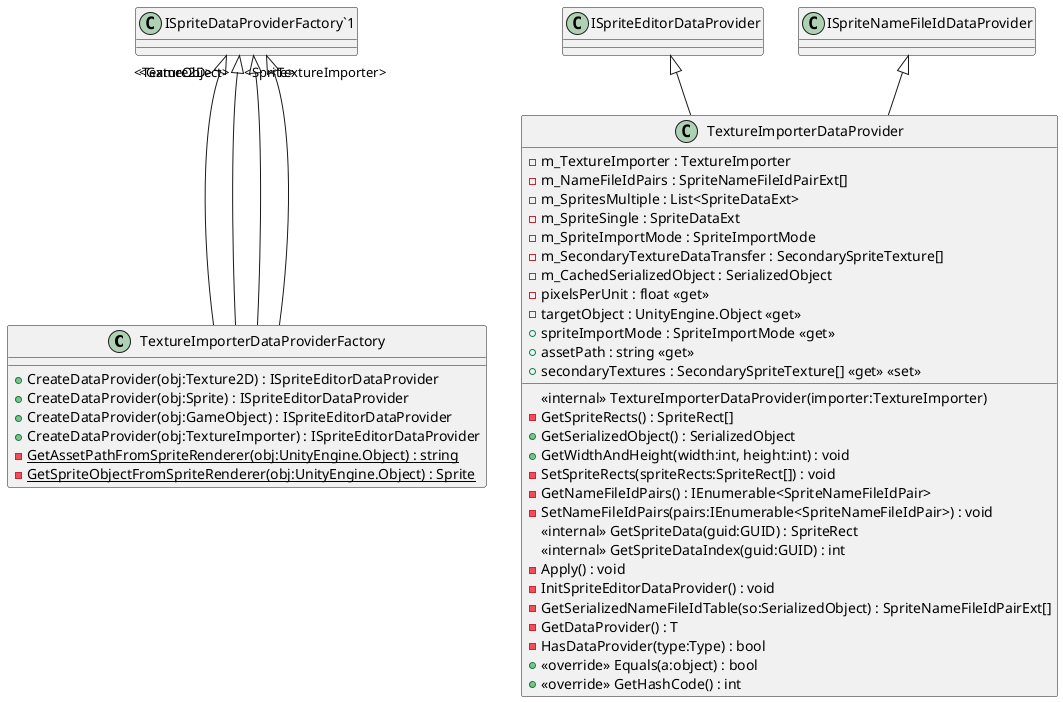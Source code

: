@startuml
class TextureImporterDataProviderFactory {
    + CreateDataProvider(obj:Texture2D) : ISpriteEditorDataProvider
    + CreateDataProvider(obj:Sprite) : ISpriteEditorDataProvider
    + CreateDataProvider(obj:GameObject) : ISpriteEditorDataProvider
    + CreateDataProvider(obj:TextureImporter) : ISpriteEditorDataProvider
    {static} - GetAssetPathFromSpriteRenderer(obj:UnityEngine.Object) : string
    {static} - GetSpriteObjectFromSpriteRenderer(obj:UnityEngine.Object) : Sprite
}
class TextureImporterDataProvider {
    - m_TextureImporter : TextureImporter
    - m_NameFileIdPairs : SpriteNameFileIdPairExt[]
    - m_SpritesMultiple : List<SpriteDataExt>
    - m_SpriteSingle : SpriteDataExt
    - m_SpriteImportMode : SpriteImportMode
    - m_SecondaryTextureDataTransfer : SecondarySpriteTexture[]
    - m_CachedSerializedObject : SerializedObject
    <<internal>> TextureImporterDataProvider(importer:TextureImporter)
    - pixelsPerUnit : float <<get>>
    - targetObject : UnityEngine.Object <<get>>
    + spriteImportMode : SpriteImportMode <<get>>
    - GetSpriteRects() : SpriteRect[]
    + GetSerializedObject() : SerializedObject
    + assetPath : string <<get>>
    + GetWidthAndHeight(width:int, height:int) : void
    - SetSpriteRects(spriteRects:SpriteRect[]) : void
    - GetNameFileIdPairs() : IEnumerable<SpriteNameFileIdPair>
    - SetNameFileIdPairs(pairs:IEnumerable<SpriteNameFileIdPair>) : void
    <<internal>> GetSpriteData(guid:GUID) : SpriteRect
    <<internal>> GetSpriteDataIndex(guid:GUID) : int
    - Apply() : void
    - InitSpriteEditorDataProvider() : void
    - GetSerializedNameFileIdTable(so:SerializedObject) : SpriteNameFileIdPairExt[]
    - GetDataProvider() : T
    - HasDataProvider(type:Type) : bool
    + <<override>> Equals(a:object) : bool
    + <<override>> GetHashCode() : int
    + secondaryTextures : SecondarySpriteTexture[] <<get>> <<set>>
}
"ISpriteDataProviderFactory`1" "<Texture2D>" <|-- TextureImporterDataProviderFactory
"ISpriteDataProviderFactory`1" "<Sprite>" <|-- TextureImporterDataProviderFactory
"ISpriteDataProviderFactory`1" "<TextureImporter>" <|-- TextureImporterDataProviderFactory
"ISpriteDataProviderFactory`1" "<GameObject>" <|-- TextureImporterDataProviderFactory
ISpriteEditorDataProvider <|-- TextureImporterDataProvider
ISpriteNameFileIdDataProvider <|-- TextureImporterDataProvider
@enduml
